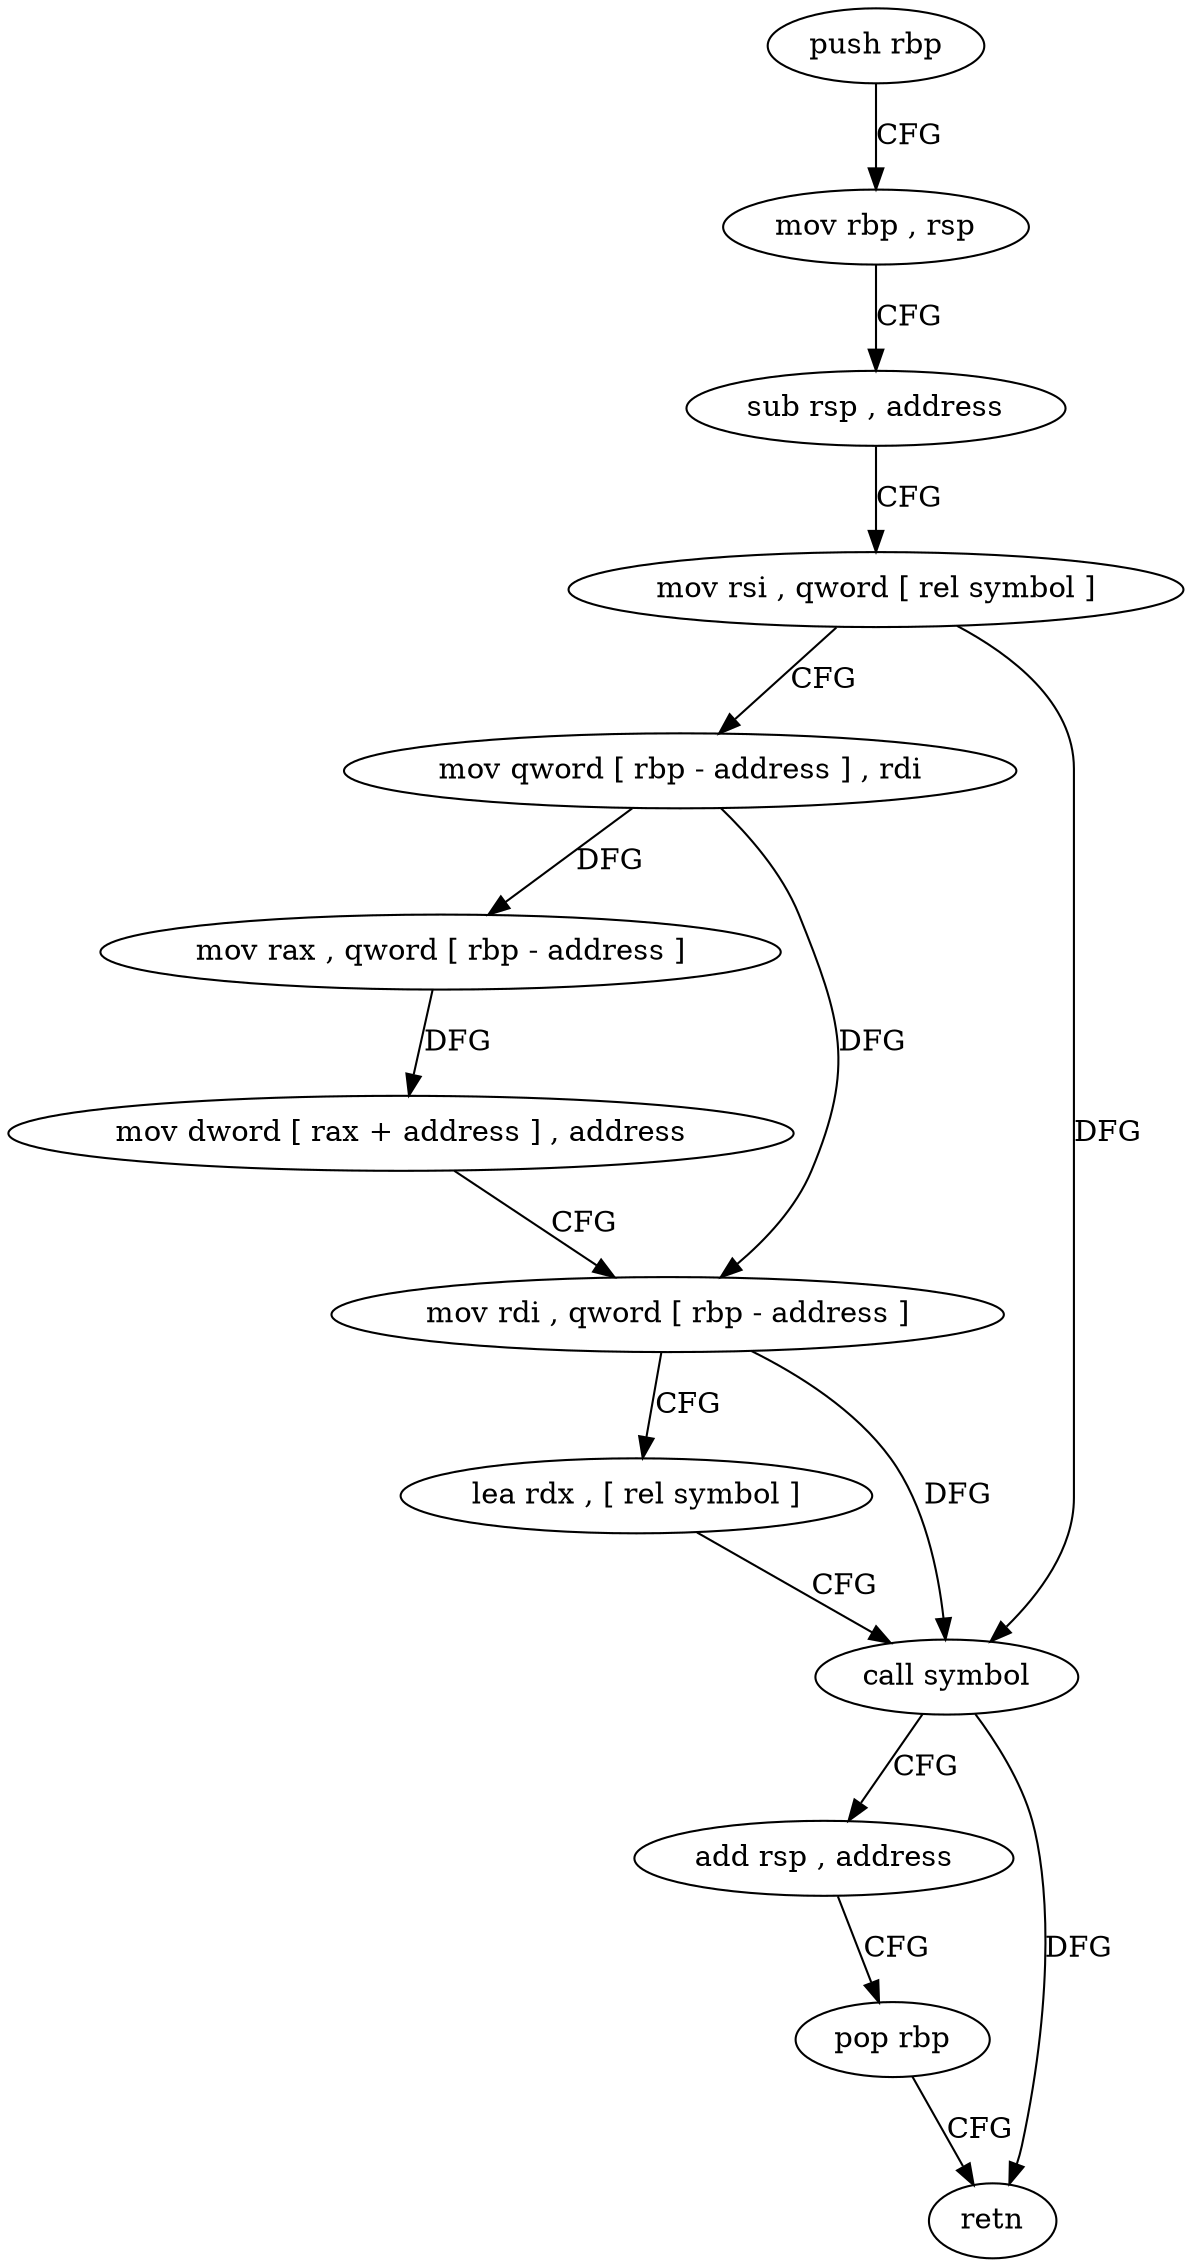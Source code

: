 digraph "func" {
"496432" [label = "push rbp" ]
"496433" [label = "mov rbp , rsp" ]
"496436" [label = "sub rsp , address" ]
"496440" [label = "mov rsi , qword [ rel symbol ]" ]
"496447" [label = "mov qword [ rbp - address ] , rdi" ]
"496451" [label = "mov rax , qword [ rbp - address ]" ]
"496455" [label = "mov dword [ rax + address ] , address" ]
"496462" [label = "mov rdi , qword [ rbp - address ]" ]
"496466" [label = "lea rdx , [ rel symbol ]" ]
"496473" [label = "call symbol" ]
"496478" [label = "add rsp , address" ]
"496482" [label = "pop rbp" ]
"496483" [label = "retn" ]
"496432" -> "496433" [ label = "CFG" ]
"496433" -> "496436" [ label = "CFG" ]
"496436" -> "496440" [ label = "CFG" ]
"496440" -> "496447" [ label = "CFG" ]
"496440" -> "496473" [ label = "DFG" ]
"496447" -> "496451" [ label = "DFG" ]
"496447" -> "496462" [ label = "DFG" ]
"496451" -> "496455" [ label = "DFG" ]
"496455" -> "496462" [ label = "CFG" ]
"496462" -> "496466" [ label = "CFG" ]
"496462" -> "496473" [ label = "DFG" ]
"496466" -> "496473" [ label = "CFG" ]
"496473" -> "496478" [ label = "CFG" ]
"496473" -> "496483" [ label = "DFG" ]
"496478" -> "496482" [ label = "CFG" ]
"496482" -> "496483" [ label = "CFG" ]
}
